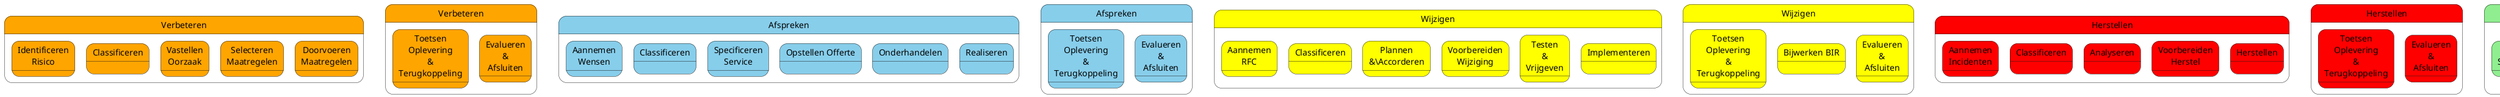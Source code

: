 @startuml
skinparam state{
 BackgroundColor<<Verbeteren>> Orange
 BackgroundColor<<Afspreken>> SkyBlue
 BackgroundColor<<Wijzigen>> Yellow
 BackgroundColor<<Uitvoeren>> LightGreen
 BackgroundColor<<Herstellen>> Red
}

state "Verbeteren" as Verbeteren1 <<Verbeteren>> {
    state "Identificeren\nRisico" as V1 <<Verbeteren>>
    state "Classificeren" as V2 <<Verbeteren>>
    state "Vastellen\nOorzaak" as V3 <<Verbeteren>>
    state "Selecteren\nMaatregelen" as V4 <<Verbeteren>>
    state "Doorvoeren\nMaatregelen" as V5 <<Verbeteren>>
}

state "Verbeteren" as Verbeteren2 <<Verbeteren>> {
    state "Toetsen\nOplevering\n&\nTerugkoppeling" as V6 <<Verbeteren>>
    state "Evalueren\n&\nAfsluiten" as V7 <<Verbeteren>>
}

state "Afspreken" as Afspreken1 <<Afspreken>> {
    state "Aannemen\nWensen" as A1 <<Afspreken>>
    state "Classificeren" as A2 <<Afspreken>>
    state "Specificeren\nService" as A3 <<Afspreken>>
    state "Opstellen Offerte" as A4 <<Afspreken>>
    state "Onderhandelen" as A5 <<Afspreken>>
    state "Realiseren" as A6 <<Afspreken>>
}

state "Afspreken" as Afspreken2 <<Afspreken>> {
    state "Toetsen\nOplevering\n&\nTerugkoppeling" as A7 <<Afspreken>>
    state "Evalueren\n&\nAfsluiten" as A8 <<Afspreken>>
}

state "Wijzigen" as Wijzigen1 <<Wijzigen>>  {
    state "Aannemen\nRFC" as W1 <<Wijzigen>>
    state "Classificeren" as W2 <<Wijzigen>>
    state "Plannen\n&\Accorderen" as W3 <<Wijzigen>>
    state "Voorbereiden\nWijziging" as W4 <<Wijzigen>>
    state "Testen\n&\nVrijgeven" as W5 <<Wijzigen>>
    state "Implementeren" as W6 <<Wijzigen>>
}

state "Wijzigen" as Wijzigen2 <<Wijzigen>>  {
    state "Toetsen\nOplevering\n&\nTerugkoppeling" as W7 <<Wijzigen>>
    state "Bijwerken BIR" as W8 <<Wijzigen>>
    state "Evalueren\n&\nAfsluiten" as W9 <<Wijzigen>>
}


state "Herstellen" as Herstellen1  <<Herstellen>> {
    state "Aannemen\nIncidenten" as H1 <<Herstellen>>
    state "Classificeren" as H2 <<Herstellen>>
    state "Analyseren" as H3 <<Herstellen>>
    state "Voorbereiden\nHerstel" as H4 <<Herstellen>>
    state "Herstellen" as H5 <<Herstellen>>
}

state "Herstellen" as Herstellen2  <<Herstellen>> {
    state "Toetsen\nOplevering\n&\nTerugkoppeling" as H6 <<Herstellen>>
    state "Evalueren\n&\nAfsluiten" as H7 <<Herstellen>>
}

state Uitvoeren <<Uitvoeren>>{
    state "Aannemen\nService Request"  as U1 <<Uitvoeren>>
    state "Classificeren" as U2 <<Uitvoeren>>
    state "Plannen\nWerkzaamheden" as U3 <<Uitvoeren>>
    state "Uitvoeren\nWerkzaamheden" as U4 <<Uitvoeren>>
    state "Toetsen\nOplevering\n&\nTerugkoppeling" as U5 <<Uitvoeren>>
    state "Evalueren\n&\nAfsluiten" as U6 <<Uitvoeren>>
}

@enduml